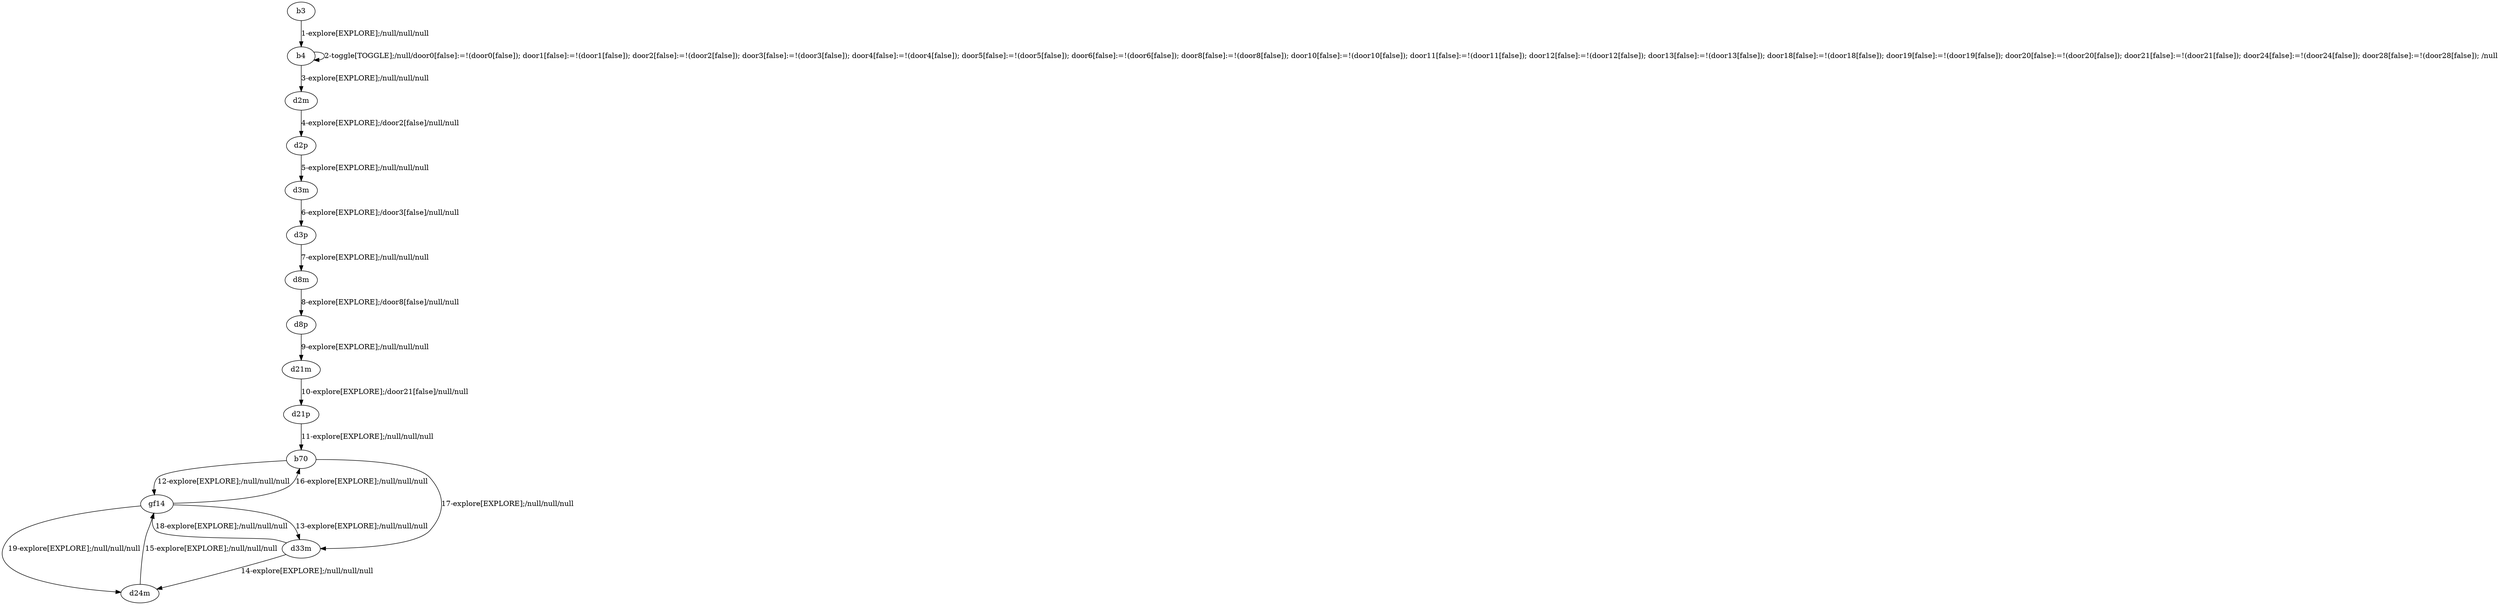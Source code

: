 # Total number of goals covered by this test: 1
# gf14 --> d24m

digraph g {
"b3" -> "b4" [label = "1-explore[EXPLORE];/null/null/null"];
"b4" -> "b4" [label = "2-toggle[TOGGLE];/null/door0[false]:=!(door0[false]); door1[false]:=!(door1[false]); door2[false]:=!(door2[false]); door3[false]:=!(door3[false]); door4[false]:=!(door4[false]); door5[false]:=!(door5[false]); door6[false]:=!(door6[false]); door8[false]:=!(door8[false]); door10[false]:=!(door10[false]); door11[false]:=!(door11[false]); door12[false]:=!(door12[false]); door13[false]:=!(door13[false]); door18[false]:=!(door18[false]); door19[false]:=!(door19[false]); door20[false]:=!(door20[false]); door21[false]:=!(door21[false]); door24[false]:=!(door24[false]); door28[false]:=!(door28[false]); /null"];
"b4" -> "d2m" [label = "3-explore[EXPLORE];/null/null/null"];
"d2m" -> "d2p" [label = "4-explore[EXPLORE];/door2[false]/null/null"];
"d2p" -> "d3m" [label = "5-explore[EXPLORE];/null/null/null"];
"d3m" -> "d3p" [label = "6-explore[EXPLORE];/door3[false]/null/null"];
"d3p" -> "d8m" [label = "7-explore[EXPLORE];/null/null/null"];
"d8m" -> "d8p" [label = "8-explore[EXPLORE];/door8[false]/null/null"];
"d8p" -> "d21m" [label = "9-explore[EXPLORE];/null/null/null"];
"d21m" -> "d21p" [label = "10-explore[EXPLORE];/door21[false]/null/null"];
"d21p" -> "b70" [label = "11-explore[EXPLORE];/null/null/null"];
"b70" -> "gf14" [label = "12-explore[EXPLORE];/null/null/null"];
"gf14" -> "d33m" [label = "13-explore[EXPLORE];/null/null/null"];
"d33m" -> "d24m" [label = "14-explore[EXPLORE];/null/null/null"];
"d24m" -> "gf14" [label = "15-explore[EXPLORE];/null/null/null"];
"gf14" -> "b70" [label = "16-explore[EXPLORE];/null/null/null"];
"b70" -> "d33m" [label = "17-explore[EXPLORE];/null/null/null"];
"d33m" -> "gf14" [label = "18-explore[EXPLORE];/null/null/null"];
"gf14" -> "d24m" [label = "19-explore[EXPLORE];/null/null/null"];
}